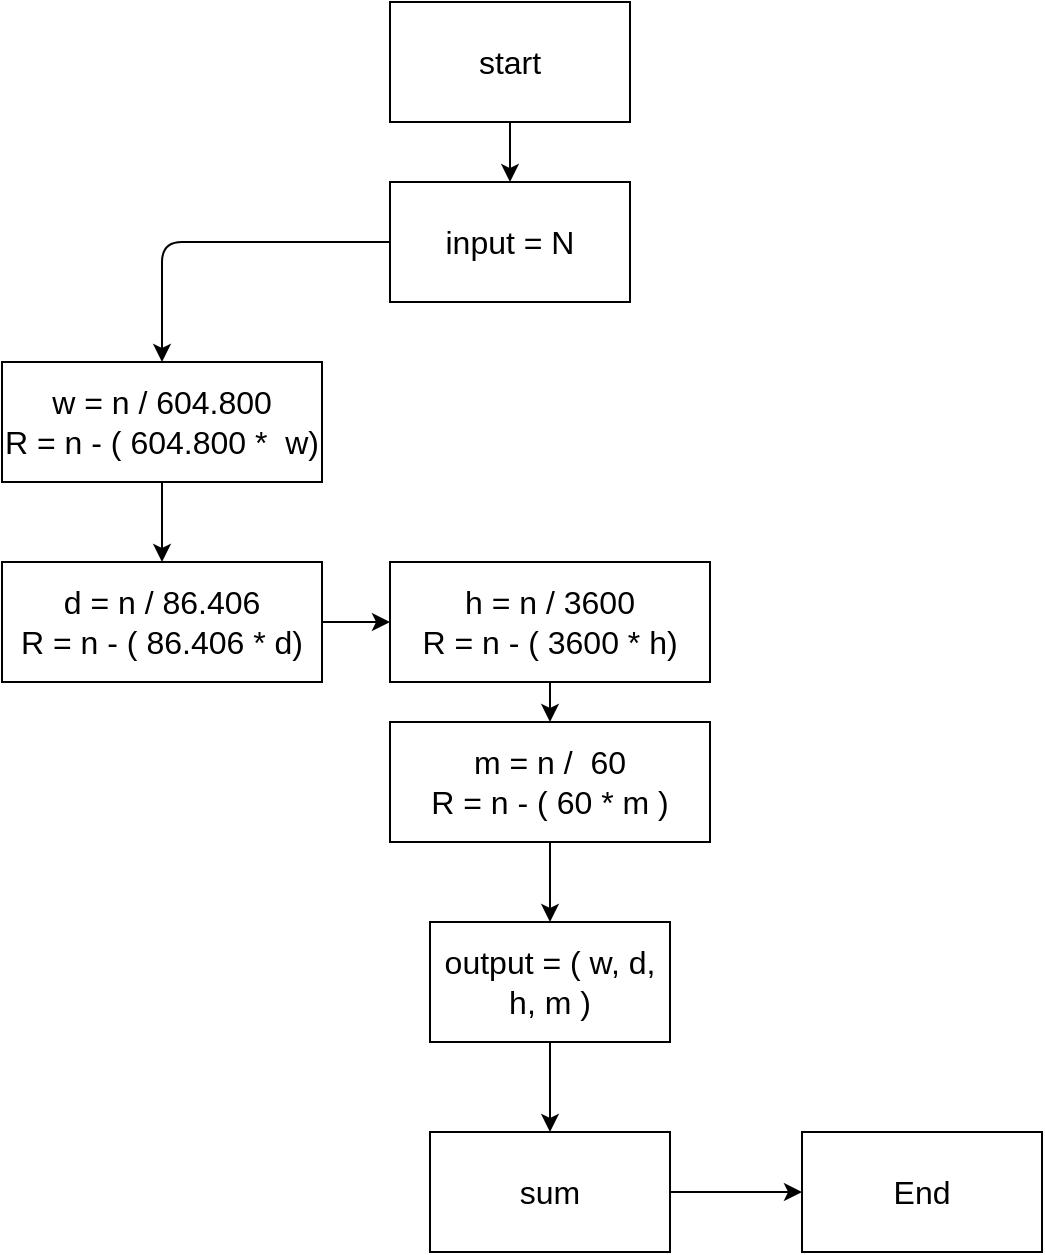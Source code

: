 <mxfile>
    <diagram id="dXSq30pKdmlb5cfuqKXC" name="Page-1">
        <mxGraphModel dx="1112" dy="622" grid="1" gridSize="10" guides="1" tooltips="1" connect="1" arrows="1" fold="1" page="1" pageScale="1" pageWidth="827" pageHeight="1169" math="0" shadow="0">
            <root>
                <mxCell id="0"/>
                <mxCell id="1" parent="0"/>
                <mxCell id="5" style="edgeStyle=none;html=1;fontSize=18;" edge="1" parent="1" source="2" target="3">
                    <mxGeometry relative="1" as="geometry"/>
                </mxCell>
                <mxCell id="2" value="&lt;font size=&quot;3&quot;&gt;start&lt;/font&gt;" style="rounded=0;whiteSpace=wrap;html=1;" vertex="1" parent="1">
                    <mxGeometry x="354" y="20" width="120" height="60" as="geometry"/>
                </mxCell>
                <mxCell id="6" style="edgeStyle=none;html=1;entryX=0.5;entryY=0;entryDx=0;entryDy=0;fontSize=18;" edge="1" parent="1" source="3" target="4">
                    <mxGeometry relative="1" as="geometry">
                        <Array as="points">
                            <mxPoint x="240" y="140"/>
                        </Array>
                    </mxGeometry>
                </mxCell>
                <mxCell id="3" value="&lt;font size=&quot;3&quot;&gt;input = N&lt;br&gt;&lt;/font&gt;" style="rounded=0;whiteSpace=wrap;html=1;" vertex="1" parent="1">
                    <mxGeometry x="354" y="110" width="120" height="60" as="geometry"/>
                </mxCell>
                <mxCell id="8" style="edgeStyle=none;html=1;entryX=0.5;entryY=0;entryDx=0;entryDy=0;fontSize=18;" edge="1" parent="1" source="4" target="7">
                    <mxGeometry relative="1" as="geometry"/>
                </mxCell>
                <mxCell id="4" value="&lt;font size=&quot;3&quot;&gt;w = n / 604.800&lt;br&gt;R = n - ( 604.800 *&amp;nbsp; w)&lt;br&gt;&lt;/font&gt;" style="rounded=0;whiteSpace=wrap;html=1;" vertex="1" parent="1">
                    <mxGeometry x="160" y="200" width="160" height="60" as="geometry"/>
                </mxCell>
                <mxCell id="10" style="edgeStyle=none;html=1;fontSize=18;" edge="1" parent="1" source="7" target="9">
                    <mxGeometry relative="1" as="geometry"/>
                </mxCell>
                <mxCell id="7" value="&lt;font size=&quot;3&quot;&gt;d = n / 86.406&lt;br&gt;R = n - ( 86.406 * d)&lt;br&gt;&lt;/font&gt;" style="rounded=0;whiteSpace=wrap;html=1;" vertex="1" parent="1">
                    <mxGeometry x="160" y="300" width="160" height="60" as="geometry"/>
                </mxCell>
                <mxCell id="19" style="edgeStyle=none;html=1;fontSize=18;" edge="1" parent="1" source="9" target="18">
                    <mxGeometry relative="1" as="geometry"/>
                </mxCell>
                <mxCell id="9" value="&lt;font size=&quot;3&quot;&gt;h = n / 3600&lt;br&gt;R = n - ( 3600 * h)&lt;br&gt;&lt;/font&gt;" style="rounded=0;whiteSpace=wrap;html=1;" vertex="1" parent="1">
                    <mxGeometry x="354" y="300" width="160" height="60" as="geometry"/>
                </mxCell>
                <mxCell id="14" style="edgeStyle=none;html=1;entryX=0.5;entryY=0;entryDx=0;entryDy=0;fontSize=18;" edge="1" parent="1" source="11" target="13">
                    <mxGeometry relative="1" as="geometry"/>
                </mxCell>
                <mxCell id="11" value="&lt;font size=&quot;3&quot;&gt;output = ( w, d, h, m )&lt;br&gt;&lt;/font&gt;" style="rounded=0;whiteSpace=wrap;html=1;" vertex="1" parent="1">
                    <mxGeometry x="374" y="480" width="120" height="60" as="geometry"/>
                </mxCell>
                <mxCell id="16" style="edgeStyle=none;html=1;fontSize=18;" edge="1" parent="1" source="13" target="15">
                    <mxGeometry relative="1" as="geometry"/>
                </mxCell>
                <mxCell id="13" value="&lt;font size=&quot;3&quot;&gt;sum&lt;br&gt;&lt;/font&gt;" style="rounded=0;whiteSpace=wrap;html=1;" vertex="1" parent="1">
                    <mxGeometry x="374" y="585" width="120" height="60" as="geometry"/>
                </mxCell>
                <mxCell id="15" value="&lt;font size=&quot;3&quot;&gt;End&lt;br&gt;&lt;/font&gt;" style="rounded=0;whiteSpace=wrap;html=1;" vertex="1" parent="1">
                    <mxGeometry x="560" y="585" width="120" height="60" as="geometry"/>
                </mxCell>
                <mxCell id="20" style="edgeStyle=none;html=1;fontSize=18;" edge="1" parent="1" source="18" target="11">
                    <mxGeometry relative="1" as="geometry"/>
                </mxCell>
                <mxCell id="18" value="&lt;font size=&quot;3&quot;&gt;m = n /&amp;nbsp; 60&lt;br&gt;R = n - ( 60 * m )&lt;br&gt;&lt;/font&gt;" style="rounded=0;whiteSpace=wrap;html=1;" vertex="1" parent="1">
                    <mxGeometry x="354" y="380" width="160" height="60" as="geometry"/>
                </mxCell>
            </root>
        </mxGraphModel>
    </diagram>
</mxfile>